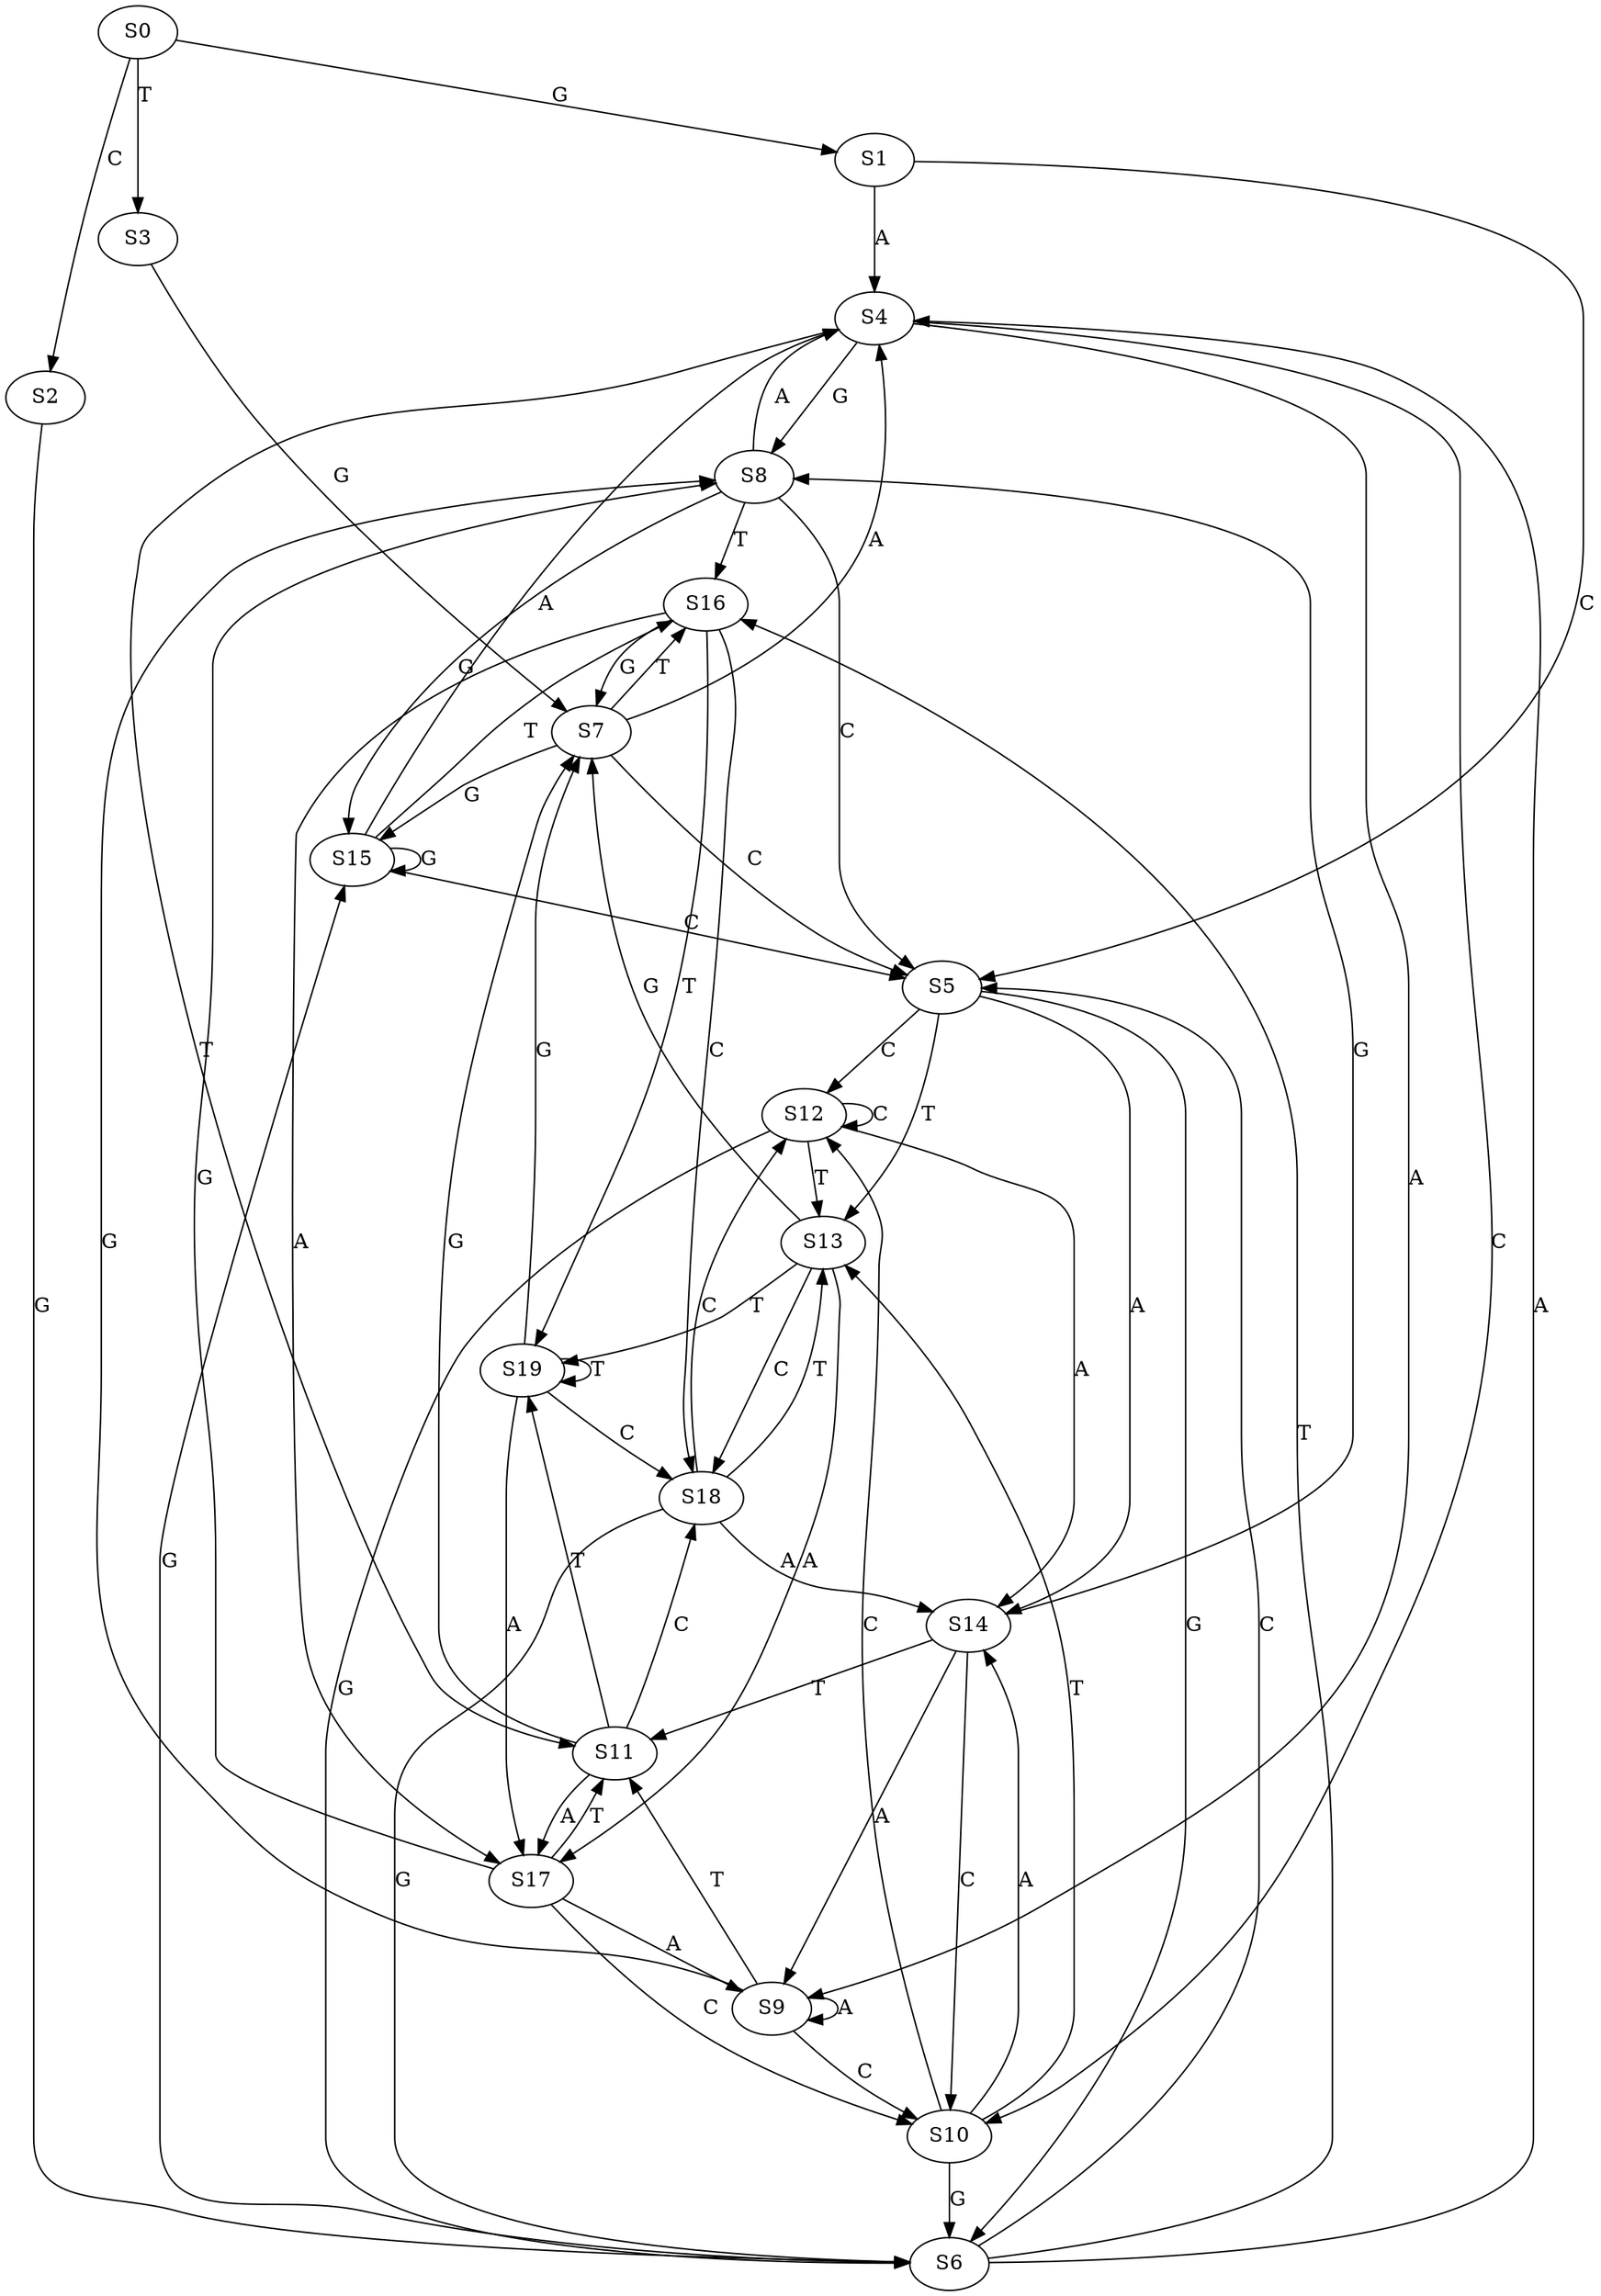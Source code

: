 strict digraph  {
	S0 -> S1 [ label = G ];
	S0 -> S2 [ label = C ];
	S0 -> S3 [ label = T ];
	S1 -> S4 [ label = A ];
	S1 -> S5 [ label = C ];
	S2 -> S6 [ label = G ];
	S3 -> S7 [ label = G ];
	S4 -> S8 [ label = G ];
	S4 -> S9 [ label = A ];
	S4 -> S10 [ label = C ];
	S4 -> S11 [ label = T ];
	S5 -> S12 [ label = C ];
	S5 -> S13 [ label = T ];
	S5 -> S6 [ label = G ];
	S5 -> S14 [ label = A ];
	S6 -> S15 [ label = G ];
	S6 -> S16 [ label = T ];
	S6 -> S4 [ label = A ];
	S6 -> S5 [ label = C ];
	S7 -> S4 [ label = A ];
	S7 -> S16 [ label = T ];
	S7 -> S5 [ label = C ];
	S7 -> S15 [ label = G ];
	S8 -> S16 [ label = T ];
	S8 -> S15 [ label = G ];
	S8 -> S4 [ label = A ];
	S8 -> S5 [ label = C ];
	S9 -> S11 [ label = T ];
	S9 -> S10 [ label = C ];
	S9 -> S8 [ label = G ];
	S9 -> S9 [ label = A ];
	S10 -> S14 [ label = A ];
	S10 -> S13 [ label = T ];
	S10 -> S12 [ label = C ];
	S10 -> S6 [ label = G ];
	S11 -> S17 [ label = A ];
	S11 -> S18 [ label = C ];
	S11 -> S7 [ label = G ];
	S11 -> S19 [ label = T ];
	S12 -> S6 [ label = G ];
	S12 -> S12 [ label = C ];
	S12 -> S14 [ label = A ];
	S12 -> S13 [ label = T ];
	S13 -> S7 [ label = G ];
	S13 -> S18 [ label = C ];
	S13 -> S17 [ label = A ];
	S13 -> S19 [ label = T ];
	S14 -> S8 [ label = G ];
	S14 -> S11 [ label = T ];
	S14 -> S10 [ label = C ];
	S14 -> S9 [ label = A ];
	S15 -> S4 [ label = A ];
	S15 -> S16 [ label = T ];
	S15 -> S15 [ label = G ];
	S15 -> S5 [ label = C ];
	S16 -> S17 [ label = A ];
	S16 -> S18 [ label = C ];
	S16 -> S7 [ label = G ];
	S16 -> S19 [ label = T ];
	S17 -> S8 [ label = G ];
	S17 -> S11 [ label = T ];
	S17 -> S9 [ label = A ];
	S17 -> S10 [ label = C ];
	S18 -> S13 [ label = T ];
	S18 -> S6 [ label = G ];
	S18 -> S12 [ label = C ];
	S18 -> S14 [ label = A ];
	S19 -> S18 [ label = C ];
	S19 -> S17 [ label = A ];
	S19 -> S7 [ label = G ];
	S19 -> S19 [ label = T ];
}
